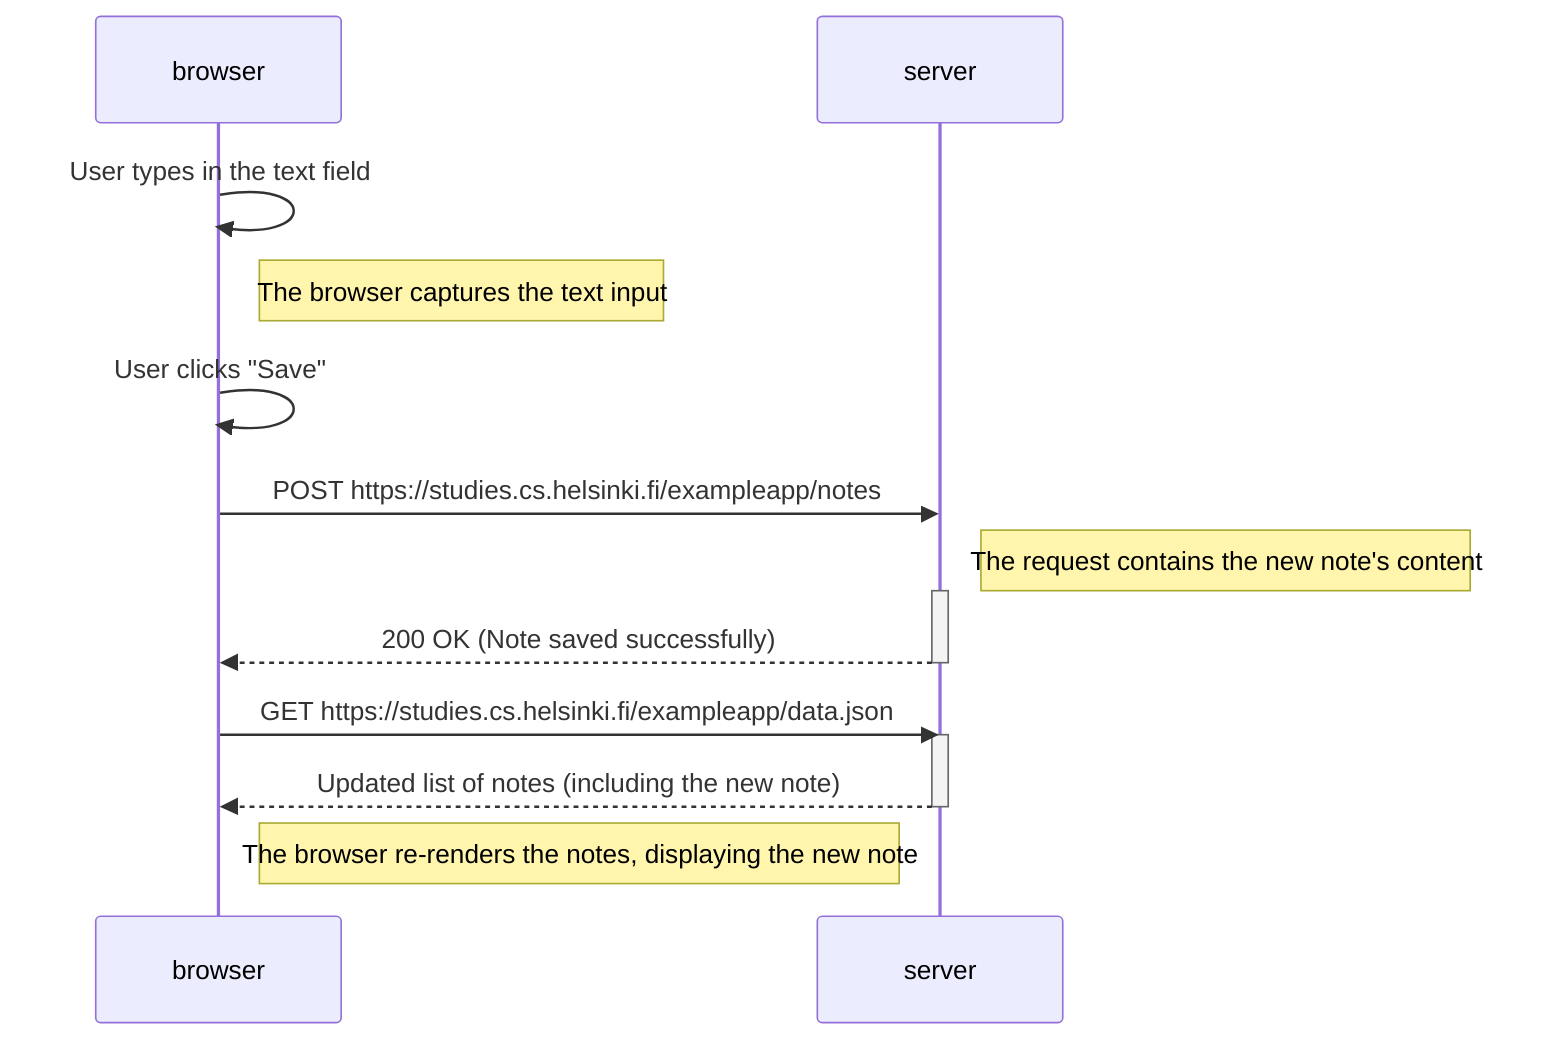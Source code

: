 sequenceDiagram
    participant browser
    participant server

    browser->>browser: User types in the text field
    Note right of browser: The browser captures the text input
    browser->>browser: User clicks "Save"
    browser->>server: POST https://studies.cs.helsinki.fi/exampleapp/notes
    Note right of server: The request contains the new note's content
    activate server
    server-->>browser: 200 OK (Note saved successfully)
    deactivate server
    browser->>server: GET https://studies.cs.helsinki.fi/exampleapp/data.json
    activate server
    server-->>browser: Updated list of notes (including the new note)
    deactivate server
    Note right of browser: The browser re-renders the notes, displaying the new note